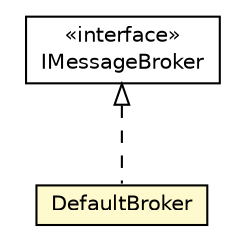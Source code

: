 #!/usr/local/bin/dot
#
# Class diagram 
# Generated by UMLGraph version R5_6-24-gf6e263 (http://www.umlgraph.org/)
#

digraph G {
	edge [fontname="Helvetica",fontsize=10,labelfontname="Helvetica",labelfontsize=10];
	node [fontname="Helvetica",fontsize=10,shape=plaintext];
	nodesep=0.25;
	ranksep=0.5;
	// org.universAAL.ui.handler.kinect.adapter.IMessageBroker.IMessageBroker
	c3322205 [label=<<table title="org.universAAL.ui.handler.kinect.adapter.IMessageBroker.IMessageBroker" border="0" cellborder="1" cellspacing="0" cellpadding="2" port="p" href="../IMessageBroker/IMessageBroker.html">
		<tr><td><table border="0" cellspacing="0" cellpadding="1">
<tr><td align="center" balign="center"> &#171;interface&#187; </td></tr>
<tr><td align="center" balign="center"> IMessageBroker </td></tr>
		</table></td></tr>
		</table>>, URL="../IMessageBroker/IMessageBroker.html", fontname="Helvetica", fontcolor="black", fontsize=10.0];
	// org.universAAL.ui.handler.kinect.adapter.defaultComponents.DefaultBroker
	c3322218 [label=<<table title="org.universAAL.ui.handler.kinect.adapter.defaultComponents.DefaultBroker" border="0" cellborder="1" cellspacing="0" cellpadding="2" port="p" bgcolor="lemonChiffon" href="./DefaultBroker.html">
		<tr><td><table border="0" cellspacing="0" cellpadding="1">
<tr><td align="center" balign="center"> DefaultBroker </td></tr>
		</table></td></tr>
		</table>>, URL="./DefaultBroker.html", fontname="Helvetica", fontcolor="black", fontsize=10.0];
	//org.universAAL.ui.handler.kinect.adapter.defaultComponents.DefaultBroker implements org.universAAL.ui.handler.kinect.adapter.IMessageBroker.IMessageBroker
	c3322205:p -> c3322218:p [dir=back,arrowtail=empty,style=dashed];
}

